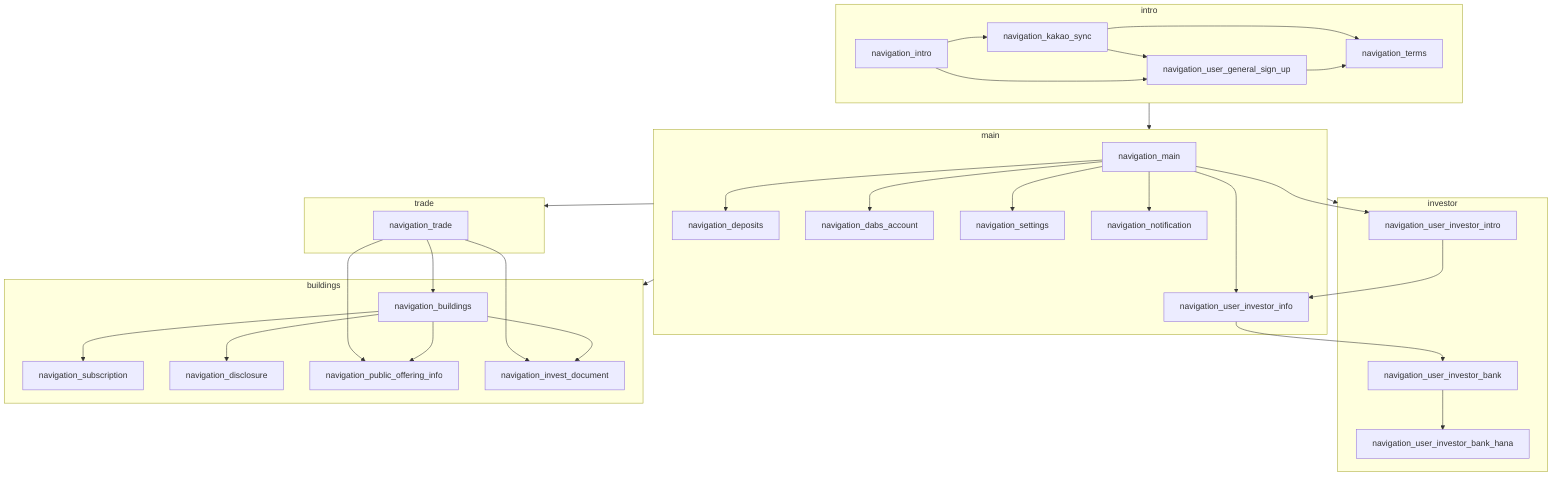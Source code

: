 flowchart TB
    subgraph intro
        navigation_intro-->navigation_kakao_sync;
        navigation_intro-->navigation_user_general_sign_up;
        navigation_kakao_sync-->navigation_terms;
        navigation_kakao_sync-->navigation_user_general_sign_up;
        navigation_user_general_sign_up-->navigation_terms;
    end
    subgraph main
        navigation_main-->navigation_deposits;
        navigation_main-->navigation_dabs_account;
        navigation_main-->navigation_settings;
        navigation_main-->navigation_notification;
        navigation_main-->navigation_user_investor_info;
    end
    subgraph investor
        navigation_main-->navigation_user_investor_intro;
        navigation_user_investor_intro-->navigation_user_investor_info;
        navigation_user_investor_info-->navigation_user_investor_bank;
        navigation_user_investor_bank-->navigation_user_investor_bank_hana;
    end
    subgraph buildings
        navigation_buildings-->navigation_subscription;
        navigation_buildings-->navigation_disclosure;
        navigation_buildings-->navigation_public_offering_info;
        navigation_buildings-->navigation_invest_document;
    end
    subgraph trade
        navigation_trade-->navigation_public_offering_info;
        navigation_trade-->navigation_buildings;
        navigation_trade-->navigation_invest_document;
    end
    intro --> main;
    main --> investor;
    main --> buildings;
    main --> trade;